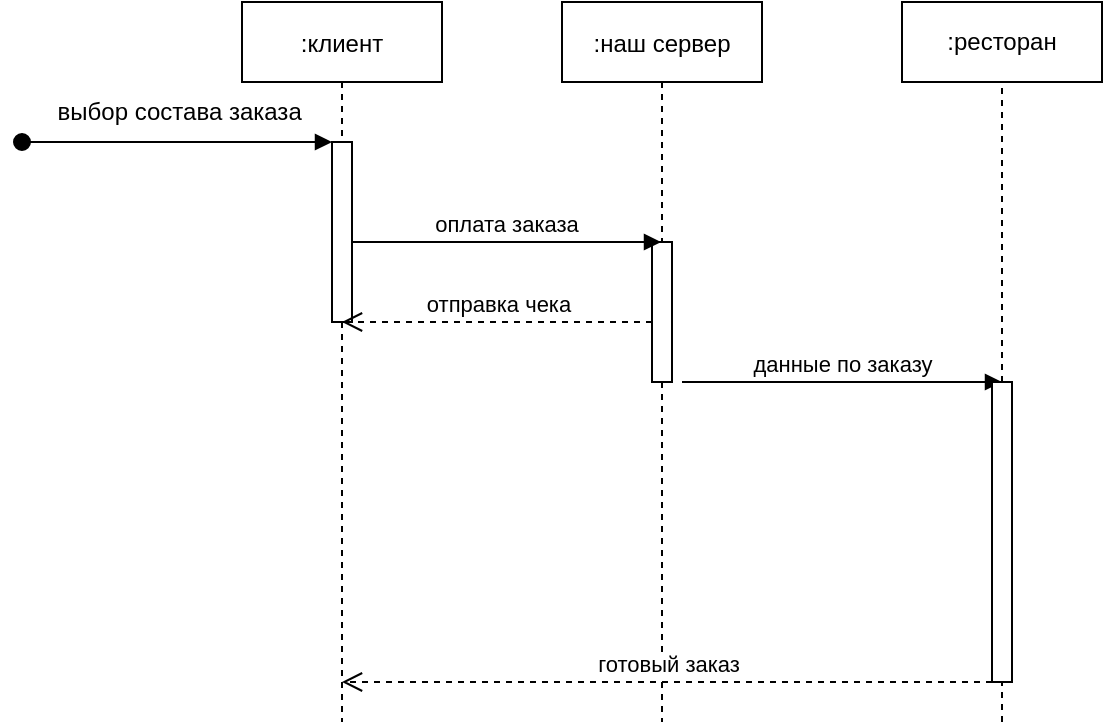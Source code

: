 <mxfile version="20.5.1" type="github"><diagram id="kgpKYQtTHZ0yAKxKKP6v" name="Page-1"><mxGraphModel dx="990" dy="551" grid="1" gridSize="10" guides="1" tooltips="1" connect="1" arrows="1" fold="1" page="1" pageScale="1" pageWidth="850" pageHeight="1100" math="0" shadow="0"><root><mxCell id="0"/><mxCell id="1" parent="0"/><mxCell id="3nuBFxr9cyL0pnOWT2aG-1" value=":клиент" style="shape=umlLifeline;perimeter=lifelinePerimeter;container=1;collapsible=0;recursiveResize=0;rounded=0;shadow=0;strokeWidth=1;" parent="1" vertex="1"><mxGeometry x="140" y="80" width="100" height="360" as="geometry"/></mxCell><mxCell id="3nuBFxr9cyL0pnOWT2aG-2" value="" style="points=[];perimeter=orthogonalPerimeter;rounded=0;shadow=0;strokeWidth=1;" parent="3nuBFxr9cyL0pnOWT2aG-1" vertex="1"><mxGeometry x="45" y="70" width="10" height="90" as="geometry"/></mxCell><mxCell id="3nuBFxr9cyL0pnOWT2aG-3" value="" style="verticalAlign=bottom;startArrow=oval;endArrow=block;startSize=8;shadow=0;strokeWidth=1;" parent="3nuBFxr9cyL0pnOWT2aG-1" target="3nuBFxr9cyL0pnOWT2aG-2" edge="1"><mxGeometry relative="1" as="geometry"><mxPoint x="-110" y="70" as="sourcePoint"/></mxGeometry></mxCell><mxCell id="3nuBFxr9cyL0pnOWT2aG-5" value=":наш сервер" style="shape=umlLifeline;perimeter=lifelinePerimeter;container=1;collapsible=0;recursiveResize=0;rounded=0;shadow=0;strokeWidth=1;" parent="1" vertex="1"><mxGeometry x="300" y="80" width="100" height="360" as="geometry"/></mxCell><mxCell id="3nuBFxr9cyL0pnOWT2aG-6" value="" style="points=[];perimeter=orthogonalPerimeter;rounded=0;shadow=0;strokeWidth=1;" parent="3nuBFxr9cyL0pnOWT2aG-5" vertex="1"><mxGeometry x="45" y="120" width="10" height="70" as="geometry"/></mxCell><mxCell id="dZZaSURvjyK8Mu3CFqbQ-13" value="отправка чека" style="html=1;verticalAlign=bottom;endArrow=open;dashed=1;endSize=8;rounded=0;" edge="1" parent="3nuBFxr9cyL0pnOWT2aG-5" target="3nuBFxr9cyL0pnOWT2aG-1"><mxGeometry relative="1" as="geometry"><mxPoint x="45" y="160" as="sourcePoint"/><mxPoint x="-35" y="160" as="targetPoint"/><Array as="points"><mxPoint x="5" y="160"/></Array></mxGeometry></mxCell><mxCell id="dZZaSURvjyK8Mu3CFqbQ-15" value="данные по заказу" style="html=1;verticalAlign=bottom;endArrow=block;rounded=0;" edge="1" parent="3nuBFxr9cyL0pnOWT2aG-5"><mxGeometry width="80" relative="1" as="geometry"><mxPoint x="60" y="190" as="sourcePoint"/><mxPoint x="220" y="190" as="targetPoint"/></mxGeometry></mxCell><mxCell id="3nuBFxr9cyL0pnOWT2aG-8" value="оплата заказа" style="verticalAlign=bottom;endArrow=block;shadow=0;strokeWidth=1;" parent="1" source="3nuBFxr9cyL0pnOWT2aG-2" target="3nuBFxr9cyL0pnOWT2aG-5" edge="1"><mxGeometry relative="1" as="geometry"><mxPoint x="275" y="160" as="sourcePoint"/><Array as="points"><mxPoint x="270" y="200"/></Array></mxGeometry></mxCell><mxCell id="dZZaSURvjyK8Mu3CFqbQ-1" value=":ресторан" style="rounded=0;whiteSpace=wrap;html=1;" vertex="1" parent="1"><mxGeometry x="470" y="80" width="100" height="40" as="geometry"/></mxCell><mxCell id="dZZaSURvjyK8Mu3CFqbQ-8" value="" style="endArrow=none;dashed=1;html=1;rounded=0;entryX=0.5;entryY=1;entryDx=0;entryDy=0;startArrow=none;" edge="1" parent="1" source="dZZaSURvjyK8Mu3CFqbQ-16" target="dZZaSURvjyK8Mu3CFqbQ-1"><mxGeometry width="50" height="50" relative="1" as="geometry"><mxPoint x="520" y="440" as="sourcePoint"/><mxPoint x="570" y="280" as="targetPoint"/></mxGeometry></mxCell><mxCell id="dZZaSURvjyK8Mu3CFqbQ-14" value="&amp;nbsp; &amp;nbsp; &amp;nbsp;выбор состава заказа" style="text;html=1;align=center;verticalAlign=middle;resizable=0;points=[];autosize=1;strokeColor=none;fillColor=none;" vertex="1" parent="1"><mxGeometry x="20" y="120" width="160" height="30" as="geometry"/></mxCell><mxCell id="dZZaSURvjyK8Mu3CFqbQ-16" value="" style="points=[];perimeter=orthogonalPerimeter;rounded=0;shadow=0;strokeWidth=1;" vertex="1" parent="1"><mxGeometry x="515" y="270" width="10" height="150" as="geometry"/></mxCell><mxCell id="dZZaSURvjyK8Mu3CFqbQ-17" value="" style="endArrow=none;dashed=1;html=1;rounded=0;entryX=0.5;entryY=1;entryDx=0;entryDy=0;" edge="1" parent="1" target="dZZaSURvjyK8Mu3CFqbQ-16"><mxGeometry width="50" height="50" relative="1" as="geometry"><mxPoint x="520" y="440" as="sourcePoint"/><mxPoint x="520" y="120" as="targetPoint"/></mxGeometry></mxCell><mxCell id="dZZaSURvjyK8Mu3CFqbQ-18" value="готовый заказ" style="html=1;verticalAlign=bottom;endArrow=open;dashed=1;endSize=8;rounded=0;" edge="1" parent="1" target="3nuBFxr9cyL0pnOWT2aG-1"><mxGeometry relative="1" as="geometry"><mxPoint x="515" y="420" as="sourcePoint"/><mxPoint x="435" y="420" as="targetPoint"/></mxGeometry></mxCell></root></mxGraphModel></diagram></mxfile>
